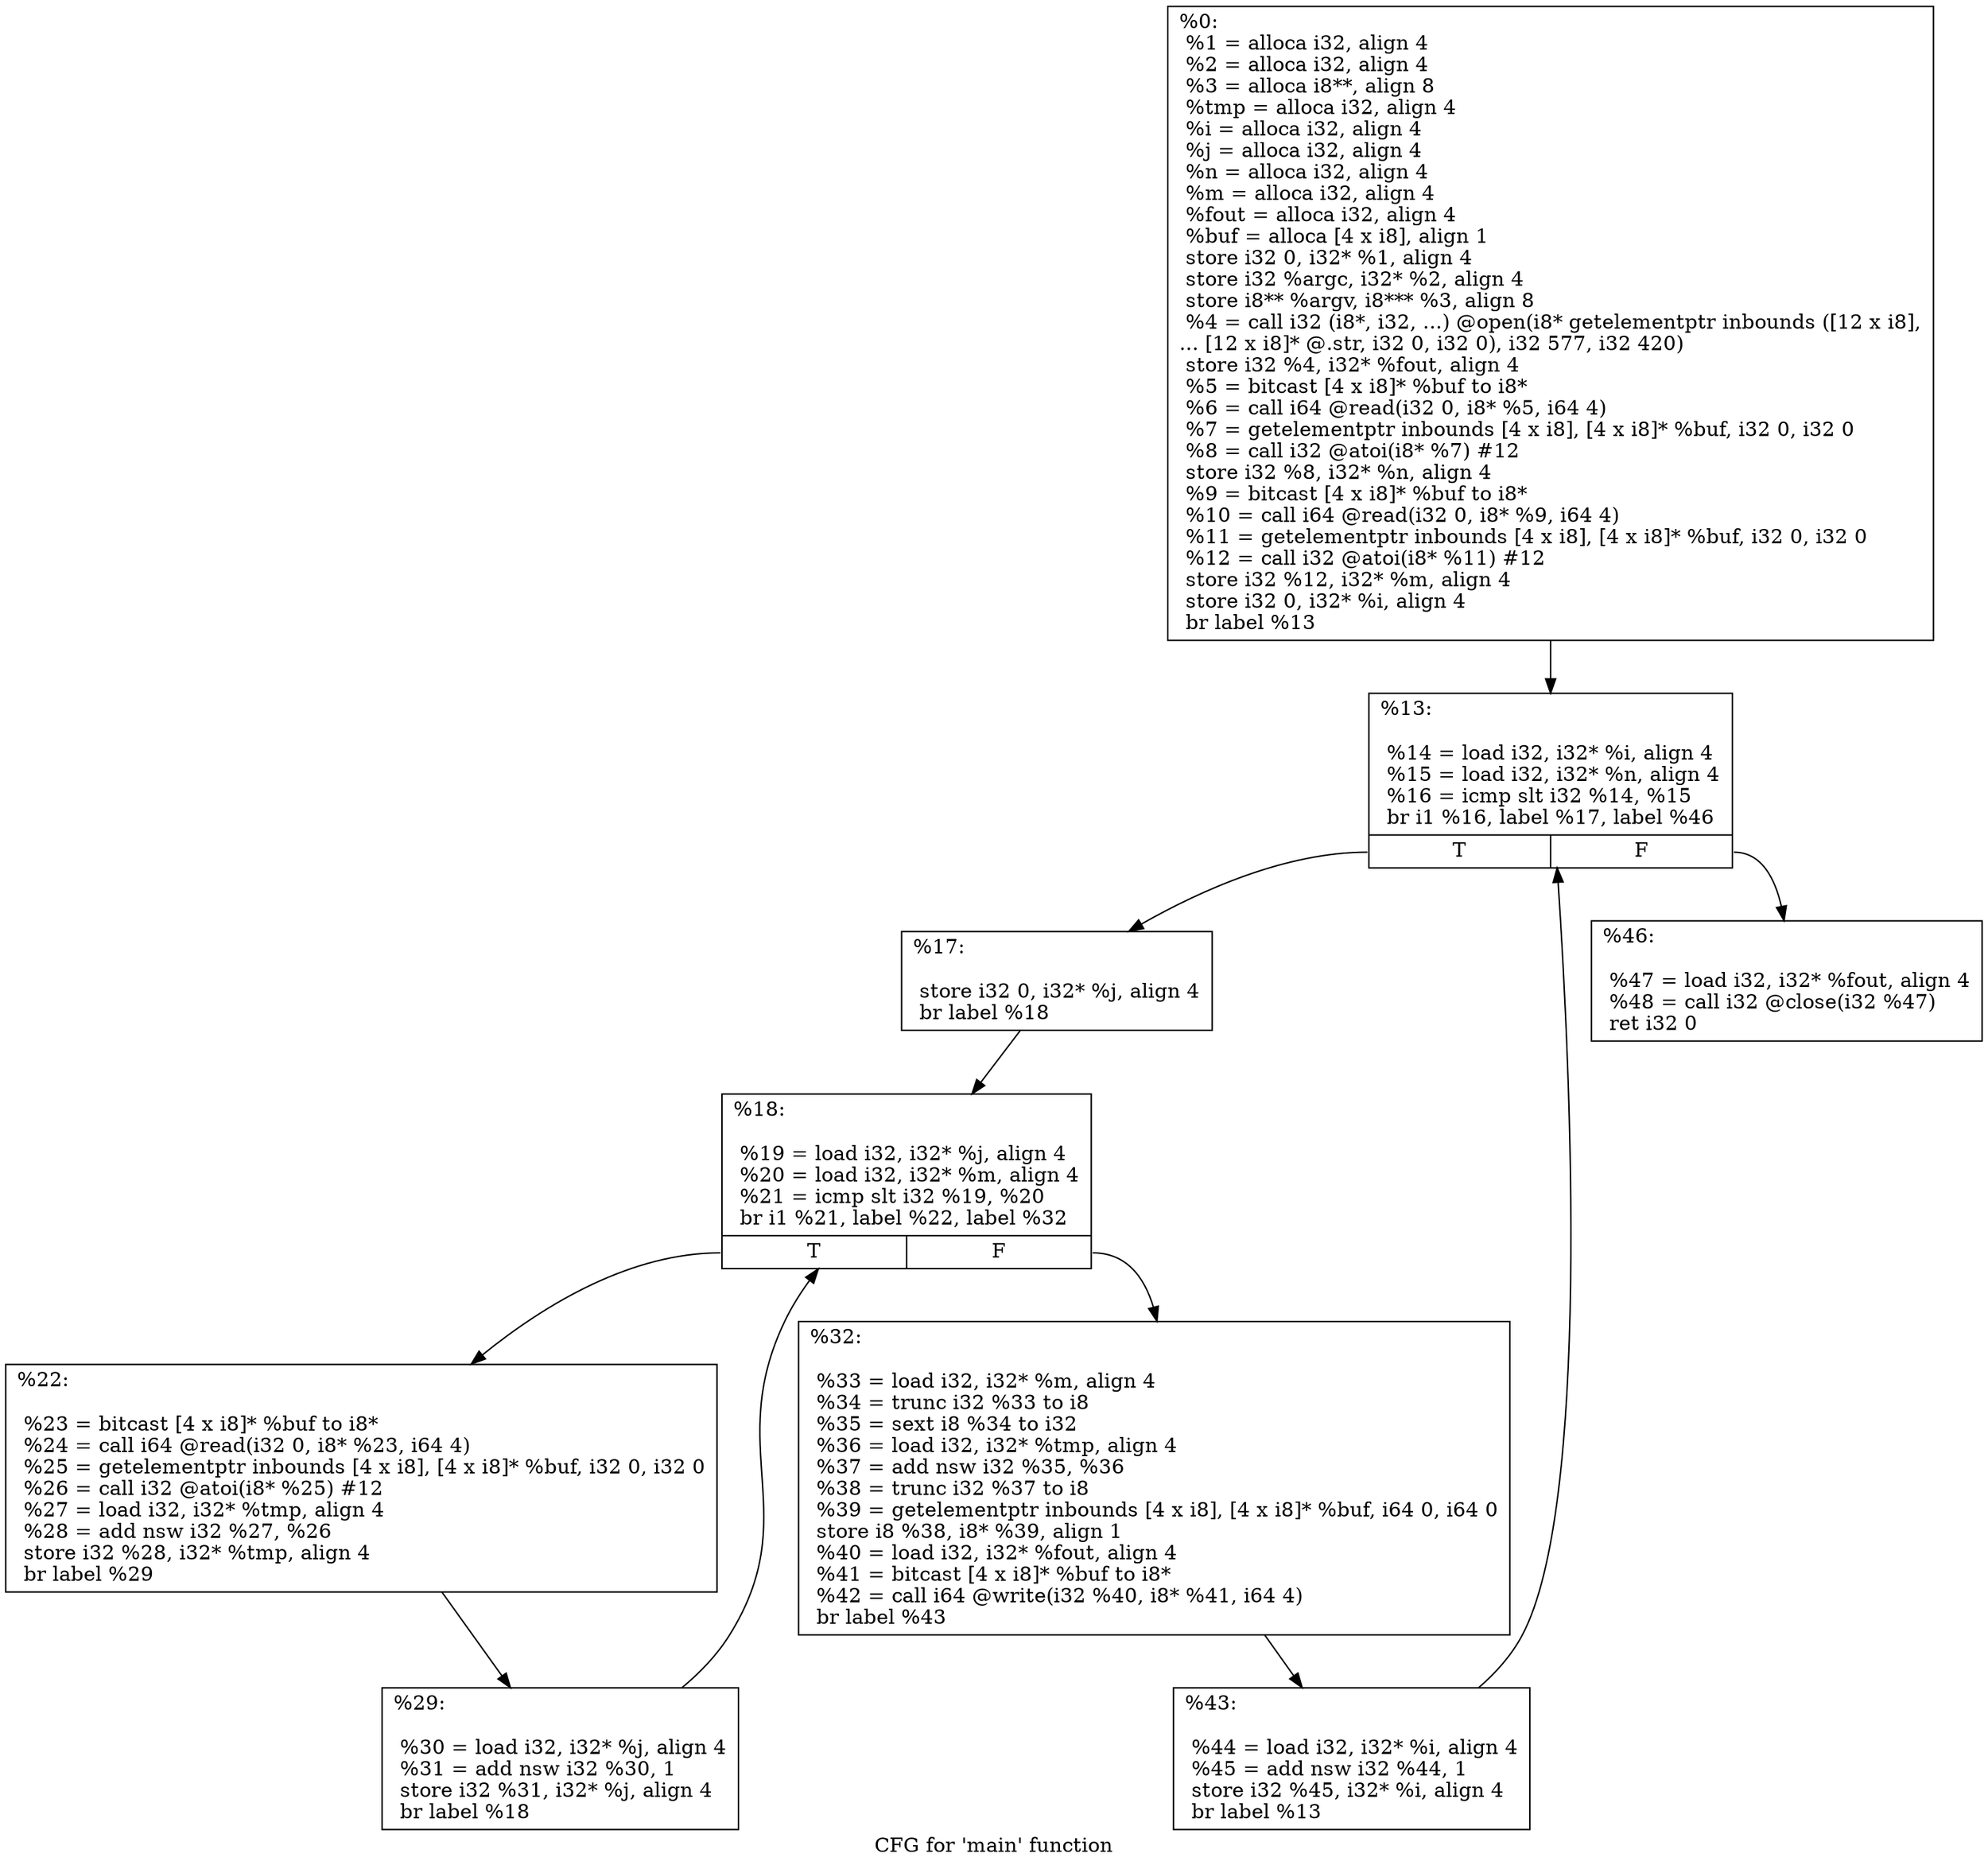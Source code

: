 digraph "CFG for 'main' function" {
	label="CFG for 'main' function";

	Node0x970220 [shape=record,label="{%0:\l  %1 = alloca i32, align 4\l  %2 = alloca i32, align 4\l  %3 = alloca i8**, align 8\l  %tmp = alloca i32, align 4\l  %i = alloca i32, align 4\l  %j = alloca i32, align 4\l  %n = alloca i32, align 4\l  %m = alloca i32, align 4\l  %fout = alloca i32, align 4\l  %buf = alloca [4 x i8], align 1\l  store i32 0, i32* %1, align 4\l  store i32 %argc, i32* %2, align 4\l  store i8** %argv, i8*** %3, align 8\l  %4 = call i32 (i8*, i32, ...) @open(i8* getelementptr inbounds ([12 x i8],\l... [12 x i8]* @.str, i32 0, i32 0), i32 577, i32 420)\l  store i32 %4, i32* %fout, align 4\l  %5 = bitcast [4 x i8]* %buf to i8*\l  %6 = call i64 @read(i32 0, i8* %5, i64 4)\l  %7 = getelementptr inbounds [4 x i8], [4 x i8]* %buf, i32 0, i32 0\l  %8 = call i32 @atoi(i8* %7) #12\l  store i32 %8, i32* %n, align 4\l  %9 = bitcast [4 x i8]* %buf to i8*\l  %10 = call i64 @read(i32 0, i8* %9, i64 4)\l  %11 = getelementptr inbounds [4 x i8], [4 x i8]* %buf, i32 0, i32 0\l  %12 = call i32 @atoi(i8* %11) #12\l  store i32 %12, i32* %m, align 4\l  store i32 0, i32* %i, align 4\l  br label %13\l}"];
	Node0x970220 -> Node0x970270;
	Node0x970270 [shape=record,label="{%13:\l\l  %14 = load i32, i32* %i, align 4\l  %15 = load i32, i32* %n, align 4\l  %16 = icmp slt i32 %14, %15\l  br i1 %16, label %17, label %46\l|{<s0>T|<s1>F}}"];
	Node0x970270:s0 -> Node0x9702c0;
	Node0x970270:s1 -> Node0x96fa30;
	Node0x9702c0 [shape=record,label="{%17:\l\l  store i32 0, i32* %j, align 4\l  br label %18\l}"];
	Node0x9702c0 -> Node0x970310;
	Node0x970310 [shape=record,label="{%18:\l\l  %19 = load i32, i32* %j, align 4\l  %20 = load i32, i32* %m, align 4\l  %21 = icmp slt i32 %19, %20\l  br i1 %21, label %22, label %32\l|{<s0>T|<s1>F}}"];
	Node0x970310:s0 -> Node0x970360;
	Node0x970310:s1 -> Node0x970400;
	Node0x970360 [shape=record,label="{%22:\l\l  %23 = bitcast [4 x i8]* %buf to i8*\l  %24 = call i64 @read(i32 0, i8* %23, i64 4)\l  %25 = getelementptr inbounds [4 x i8], [4 x i8]* %buf, i32 0, i32 0\l  %26 = call i32 @atoi(i8* %25) #12\l  %27 = load i32, i32* %tmp, align 4\l  %28 = add nsw i32 %27, %26\l  store i32 %28, i32* %tmp, align 4\l  br label %29\l}"];
	Node0x970360 -> Node0x9703b0;
	Node0x9703b0 [shape=record,label="{%29:\l\l  %30 = load i32, i32* %j, align 4\l  %31 = add nsw i32 %30, 1\l  store i32 %31, i32* %j, align 4\l  br label %18\l}"];
	Node0x9703b0 -> Node0x970310;
	Node0x970400 [shape=record,label="{%32:\l\l  %33 = load i32, i32* %m, align 4\l  %34 = trunc i32 %33 to i8\l  %35 = sext i8 %34 to i32\l  %36 = load i32, i32* %tmp, align 4\l  %37 = add nsw i32 %35, %36\l  %38 = trunc i32 %37 to i8\l  %39 = getelementptr inbounds [4 x i8], [4 x i8]* %buf, i64 0, i64 0\l  store i8 %38, i8* %39, align 1\l  %40 = load i32, i32* %fout, align 4\l  %41 = bitcast [4 x i8]* %buf to i8*\l  %42 = call i64 @write(i32 %40, i8* %41, i64 4)\l  br label %43\l}"];
	Node0x970400 -> Node0x970450;
	Node0x970450 [shape=record,label="{%43:\l\l  %44 = load i32, i32* %i, align 4\l  %45 = add nsw i32 %44, 1\l  store i32 %45, i32* %i, align 4\l  br label %13\l}"];
	Node0x970450 -> Node0x970270;
	Node0x96fa30 [shape=record,label="{%46:\l\l  %47 = load i32, i32* %fout, align 4\l  %48 = call i32 @close(i32 %47)\l  ret i32 0\l}"];
}
